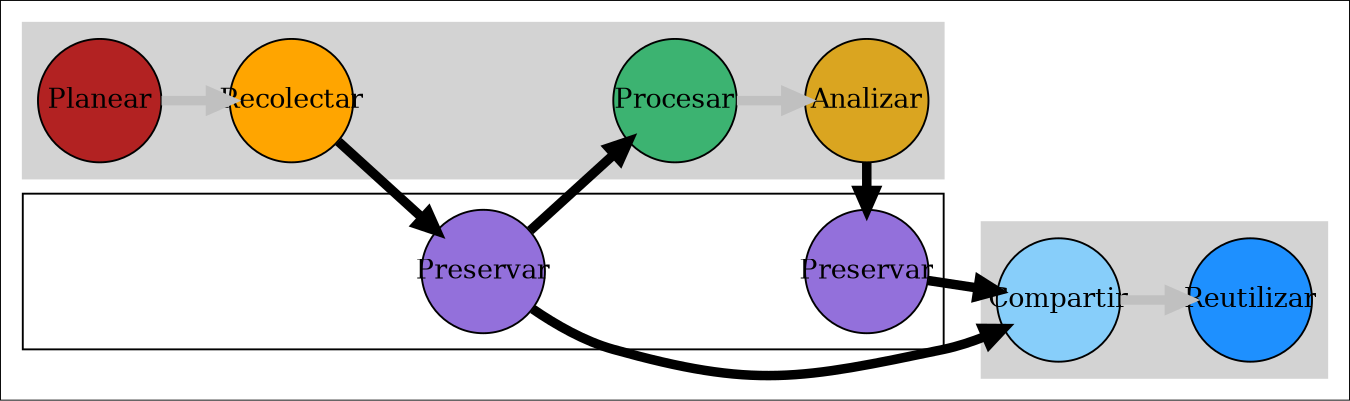 digraph cycle1 {
  rankdir="LR";
  # a 'graph' statement
  graph [overlap = false, fontsize = 10, 
         layout = dot, colorscheme = svg,
         size="9,15!" ]

  node [shape = circle,
        fixedsize = true,
        style= filled,
        width = 0.9] // sets as circles
        
  edge [penwidth = 5]

  node [fillcolor = firebrick, label="Planear", pos = "0,0!"]
  plan

  node [fillcolor = orange, label="Recolectar"]
  collect 

  node [fillcolor = mediumseagreen, label="Procesar"]
  process
  
  node [fillcolor = goldenrod, label="Analizar"]
  analyze
  
  node [fillcolor = mediumpurple, label="Preservar"]
  preserve
  preserve2
  
  node [fillcolor = lightskyblue, label="Compartir"]
  share []
  
  
  node [fillcolor = dodgerblue, label="Reutilizar"]
  reuse
  
  
  node [style=invis]
  invis1
  invis2
  invis3
  invis4


  # several 'edge' statements
  subgraph cluster_0 {
    rank = "same";
    style = filled;
    color=lightgrey;
    
    edge [color = grey]
    plan -> collect 
    collect -> invis1 -> process [style=invis]
    process -> analyze
  }
  subgraph cluster_1 {
    rank = "same";
    edge [style=invis]
    invis3 -> invis2 -> preserve -> invis4 -> preserve2
  }
  subgraph cluster_2 {
    style = filled;
    color=lightgrey;
    edge [color = grey]
    
    share -> reuse 
    
    }
  edge [color = black]
  collect -> preserve
  analyze -> preserve2
  preserve -> process
  preserve -> share
  preserve2 -> share
  
}

